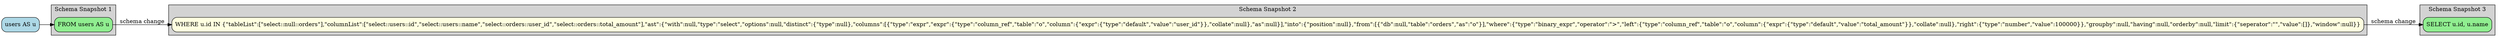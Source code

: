 digraph sqloflow {
  rankdir=LR;
  node [shape=box, style=rounded];

  // Schema view with snapshots
  node_0 [label="users AS u", fillcolor=lightblue, style="filled,rounded"];
  subgraph cluster_0 {
    label="Schema Snapshot 1";
    style=filled;
    fillcolor=lightgray;
    // Relations: u
    node_1 [label="FROM users AS u", fillcolor=lightgreen, style="filled,rounded"];
  }
  subgraph cluster_1 {
    label="Schema Snapshot 2";
    style=filled;
    fillcolor=lightgray;
    // Relations: u
    node_2 [label="WHERE u.id IN {\"tableList\":[\"select::null::orders\"],\"columnList\":[\"select::users::id\",\"select::users::name\",\"select::orders::user_id\",\"select::orders::total_amount\"],\"ast\":{\"with\":null,\"type\":\"select\",\"options\":null,\"distinct\":{\"type\":null},\"columns\":[{\"type\":\"expr\",\"expr\":{\"type\":\"column_ref\",\"table\":\"o\",\"column\":{\"expr\":{\"type\":\"default\",\"value\":\"user_id\"}},\"collate\":null},\"as\":null}],\"into\":{\"position\":null},\"from\":[{\"db\":null,\"table\":\"orders\",\"as\":\"o\"}],\"where\":{\"type\":\"binary_expr\",\"operator\":\">\",\"left\":{\"type\":\"column_ref\",\"table\":\"o\",\"column\":{\"expr\":{\"type\":\"default\",\"value\":\"total_amount\"}},\"collate\":null},\"right\":{\"type\":\"number\",\"value\":100000}},\"groupby\":null,\"having\":null,\"orderby\":null,\"limit\":{\"seperator\":\"\",\"value\":[]},\"window\":null}}", fillcolor=lightyellow, style="filled,rounded"];
  }
  subgraph cluster_2 {
    label="Schema Snapshot 3";
    style=filled;
    fillcolor=lightgray;
    // Relations: _result
    node_3 [label="SELECT u.id, u.name", fillcolor=lightgreen, style="filled,rounded"];
  }

  // Schema transformation edges
  node_0 -> node_1 [color=black];
  node_1 -> node_2 [color=black, label="schema change"];
  node_2 -> node_3 [color=black, label="schema change"];
}
